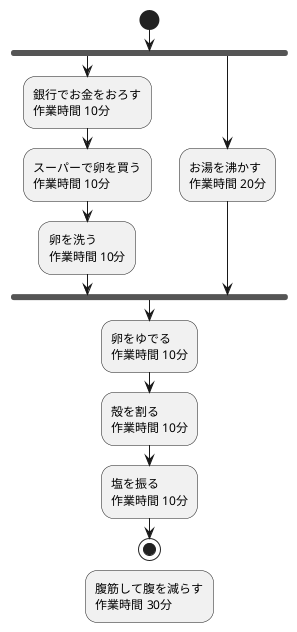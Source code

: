 @startuml ゆで卵を作る

start

fork
    :銀行でお金をおろす\n作業時間 10分;
    :スーパーで卵を買う\n作業時間 10分;
    :卵を洗う\n作業時間 10分;
fork again
    :お湯を沸かす\n作業時間 20分;
end fork

:卵をゆでる\n作業時間 10分;
:殻を割る\n作業時間 10分;
:塩を振る\n作業時間 10分;

stop

:腹筋して腹を減らす\n作業時間 30分;

@enduml
